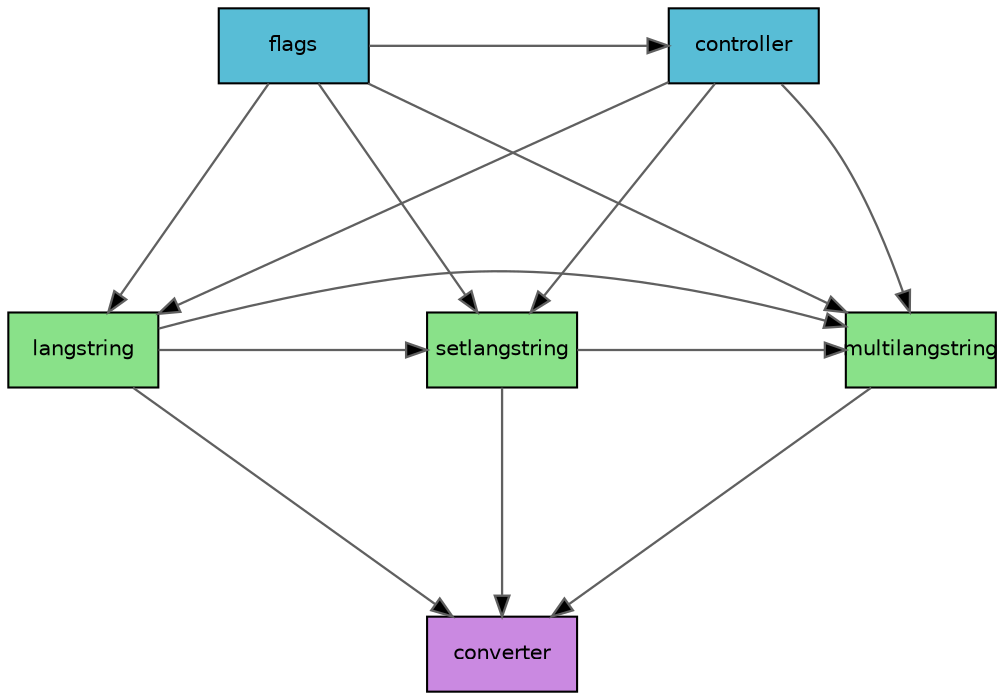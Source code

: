 digraph G {
    concentrate = false;
    rankdir = TB;
    splines = true;
    nodesep = 0.6; // Increase the horizontal separation between nodes
    node [style=filled, fillcolor="#ffffff", fontcolor="#000000", fontname=Helvetica, fontsize=10, shape=box, fixedsize=true, width=1, height=0.5];
    edge [color="#606060", penwidth=1.1, arrowsize=1];

    // DEFINITION OF NODES
    langstring_controller [fillcolor="#58BDD6", label="controller"];
    langstring_flags [fillcolor="#58BDD6", label="flags"];

    langstring_langstring [fillcolor="#89E189", label="langstring"];
    langstring_setlangstring [fillcolor="#89E189", label="setlangstring"];
    langstring_multilangstring [fillcolor="#89E189", label="multilangstring"];

    langstring_converter [fillcolor="#CA89E1", label="converter"];

    // Aligning nodes on the same horizontal line
    { rank = same; langstring_controller; langstring_flags; }
    { rank = same; langstring_langstring; langstring_setlangstring; langstring_multilangstring; }

    // DEFINITION OF EDGES
    langstring_controller -> langstring_langstring [fillcolor="#000000", minlen="3"];
    langstring_controller -> langstring_multilangstring [fillcolor="#000000", minlen="3"];
    langstring_controller -> langstring_setlangstring [fillcolor="#000000", minlen="3"];

    langstring_flags -> langstring_controller [fillcolor="#000000", minlen="3"];
    langstring_flags -> langstring_langstring [fillcolor="#000000", minlen="3"];
    langstring_flags -> langstring_multilangstring [fillcolor="#000000", minlen="3"];
    langstring_flags -> langstring_setlangstring [fillcolor="#000000", minlen="3"];

    langstring_langstring -> langstring_converter [fillcolor="#000000", minlen="3"];
    langstring_langstring -> langstring_multilangstring [fillcolor="#000000", minlen="3"];
    langstring_langstring -> langstring_setlangstring [fillcolor="#000000", minlen="3"];

    langstring_multilangstring -> langstring_converter [fillcolor="#000000", minlen="3"];

    langstring_setlangstring -> langstring_converter [fillcolor="#000000", minlen="3"];
    langstring_setlangstring -> langstring_multilangstring [fillcolor="#000000", minlen="3"];
}